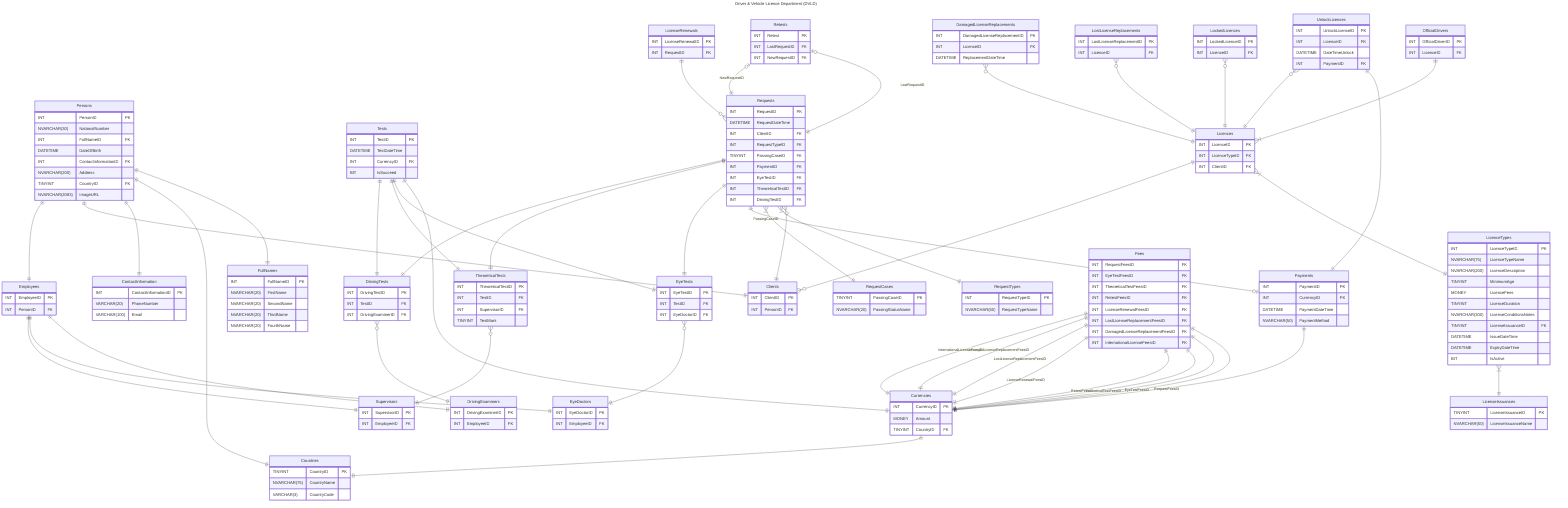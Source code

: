 ---
title: Driver & Vehicle Licence Department (DVLD)
---
erDiagram
    Persons {
        INT PersonID PK
        NVARCHAR(30) NationalNumber
        INT FullNameID FK
        DATETIME DateOfBirth
        INT ContactInformationID FK
        NVARCHAR(200) Address
        TINYINT CountryID FK
        NVARCHAR(2083) ImageURL
    }
    FullNames {
        INT FullNameID PK
        NVARCHAR(20) FirstName
        NVARCHAR(20) SecondName
        NVARCHAR(20) ThirdName
        NVARCHAR(20) FourthName
    }
    Countries {
        TINYINT CountryID PK
        NVARCHAR(75) CountryName
        VARCHAR(3) CountryCode
    }
    ContactInformation {
        INT ContactInformationID PK
        VARCHAR(20) PhoneNumber
        VARCHAR(100) Email
    }
    Clients {
        INT ClientID PK
        INT PersonID FK
    }
    Employees {
        INT EmployeeID PK
        INT PersonID FK
    }
    DrivingExaminers {
        INT DrivingExaminerID PK
        INT EmployeeID FK
    }
    EyeDoctors {
        INT EyeDoctorID PK
        INT EmployeeID FK
    }
    Supervisors {
        INT SupervisorID PK
        INT EmployeeID FK
    }
    Currencies {
        INT CurrencyID PK
        MONEY Amount
        TINYINT CountryID FK
    }
    Tests {
        INT TestID PK
        DATETIME TestDateTime
        INT CurrencyID FK
        BIT IsSucceed
    }
    EyeTests {
        INT EyeTestID PK
        INT TestID FK
        INT EyeDoctorID FK
    }
    TheoreticalTests {
        INT TheoreticalTestID PK
        INT TestID FK
        INT SupervisorID FK
        TINYINT TestMark
    }
    DrivingTests {
        INT DrivingTestID PK
        INT TestID FK
        INT DrivingExaminerID FK
    }
    Requests {
        INT RequestID PK
        DATETIME RequestDateTime
        INT ClientID FK
        INT RequestTypeID FK
        TINYINT PassingCaseID FK
        INT PaymentID FK
        INT EyeTestID FK
        INT TheoreticalTestID FK
        INT DrivingTestID FK
    }
    RequestTypes {
        INT RequestTypeID PK
        NVARCHAR(50) RequestTypeName
    }
    RequestCases {
        TINYINT PassingCaseID PK
        NVARCHAR(20) PassingStatusName
    }
    Payments {
        INT PaymentID PK
        INT CurrencyID FK
        DATETIME PaymentDateTime
        NVARCHAR(50) PaymentMethod
    }
    Licences {
        INT LicenceID PK
        INT LicenceTypeID FK
        INT ClientID FK
    }
    LicenceTypes {
        INT LicenceTypeID PK
        NVARCHAR(75) LicenceTypeName
        NVARCHAR(200) LicenceDescription
        TINYINT MinimumAge
        MONEY LicenceFees
        TINYINT LicenceDuration
        NVARCHAR(300) LicenseConditionsNotes
        TINYINT LicenseIssuanceID FK
        DATETIME IssueDateTime
        DATETIME ExpiryDateTime
        BIT IsActive
    }
    LicenseIssuances {
        TINYINT LicenseIssuanceID PK
        NVARCHAR(50) LicenseIssuanceName
    }
    Retests {
        INT Retest PK
        INT LastRequestID FK
        INT NewRequestID FK
    }
    OfficialDrivers {
        INT OfficialDriverID PK
        INT LicenceID FK
    }
    LicenseRenewals {
        INT LicenseRenewalID PK
        INT RequestID FK
    }
    LockedLicences {
        INT LockedLicenceID PK
        INT LicenceID FK
    }
    UnlockLicenses {
        INT UnlockLicenseID PK
        INT LicenceID FK
        DATETIME DateTimeUnlock
        INT PaymentID FK
    }
    LostLicenseReplacements {
        INT LostLicenseReplacementID PK
        INT LicenceID FK
    }
    DamagedLicenseReplacements {
        INT DamagedLicenseReplacementID PK
        INT LicenceID FK
        DATETIME ReplacementDateTime
    }
    Fees {
        INT RequestFeesID FK
        INT EyeTestFeesID FK
        INT TheoreticalTestFeesID FK
        INT RetestFeesID FK
        INT LicenseRenewalFeesID FK
        INT LostLicenseReplacementFeesID FK
        INT DamagedLicenseReplacementFeesID FK
        INT InternationalLicenseFeesID FK
    }

    Persons ||--|| FullNames: ""
    Persons ||--|| Countries: ""
    Persons ||--|| ContactInformation: ""
    Persons ||--|| Clients: ""
    Persons ||--|| Employees: ""
    Employees ||--|| DrivingExaminers: ""
    Employees ||--|| EyeDoctors: ""
    Employees ||--|| Supervisors: ""
    Tests ||--|| Currencies: ""
    Currencies ||--|| Countries: ""
    Tests ||--|| EyeTests: ""
    EyeTests }o--|| EyeDoctors: ""
    Tests ||--|| TheoreticalTests: ""
    TheoreticalTests }o--|| Supervisors: ""
    Tests ||--|| DrivingTests: ""
    DrivingTests }o--|| DrivingExaminers: ""
    Requests }o--|| Clients: ""
    Requests }|--|| RequestTypes: ""
    Requests }|--|| RequestCases: "PassingCaseID"
    Payments ||--|| Currencies: ""
    Requests ||--o| Payments: ""
    Requests ||--|| EyeTests: ""
    Requests ||--|| TheoreticalTests: ""
    Requests ||--|| DrivingTests: ""
    Licences }|--|| LicenceTypes: ""
    Licences ||--o{ Clients: ""
    LicenceTypes }|--|| LicenseIssuances: ""
    Retests |o--|| Requests: "LastRequestID"
    Retests |o--|| Requests: "NewRequestID"
    OfficialDrivers ||--|{ Licences: ""
    LicenseRenewals ||--o{ Requests: ""
    LockedLicences }o--|| Licences: ""
    UnlockLicenses ||--|| Payments: ""
    UnlockLicenses }o--|| Licences: ""
    LostLicenseReplacements }o--|| Licences: ""
    DamagedLicenseReplacements }o--|| Licences: ""
    Fees ||--|| Currencies: "RequestFeesID"
    Fees ||--|| Currencies: "EyeTestFeesID"
    Fees ||--|| Currencies: "TheoreticalTestFeesID"
    Fees ||--|| Currencies: "RetestFeesID"
    Fees ||--|| Currencies: "LicenseRenewalFeesID"
    Fees ||--|| Currencies: "LostLicenseReplacementFeesID"
    Fees ||--|| Currencies: "DamagedLicenseReplacementFeesID"
    Fees ||--|| Currencies: "InternationalLicenseFeesID"